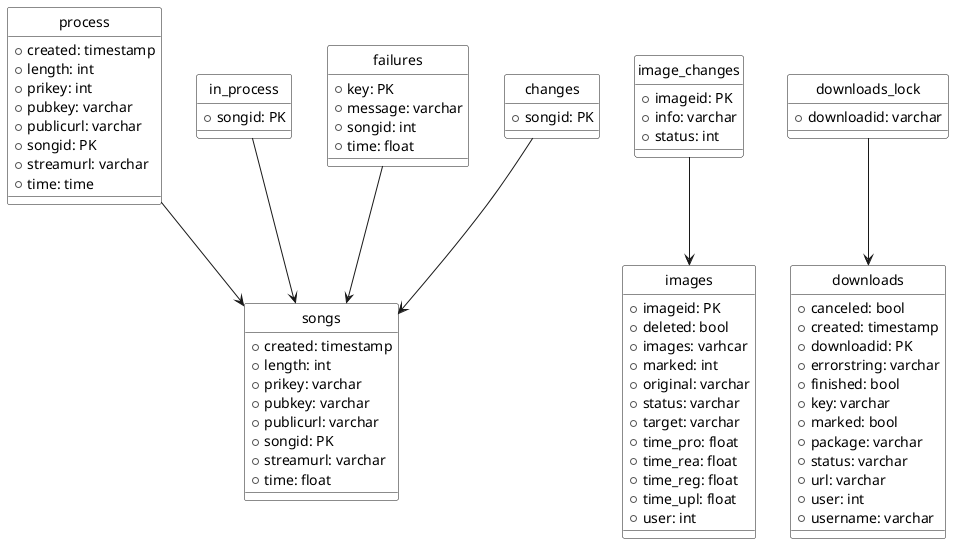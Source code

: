 @startuml

skinparam monochrome true
skinparam backgroundColor transparent
skinparam classBackgroundColor transparent
skinparam style strictuml

' title Rethink DB models

class process {
    + created: timestamp
    + length: int
    + prikey: int
    + pubkey: varchar
    + publicurl: varchar
    + songid: PK
    + streamurl: varchar
    + time: time
}

process-->songs
in_process-->songs
failures-->songs
changes-->songs
image_changes-->images
downloads_lock-->downloads

class songs {
    + created: timestamp
    + length: int
    + prikey: varchar
    + pubkey: varchar
    + publicurl: varchar
    + songid: PK
    + streamurl: varchar
    + time: float
}

class in_process {
    + songid: PK
}

class failures {
    + key: PK
    + message: varchar
    + songid: int
    + time: float
}

class changes {
    + songid: PK
}

class downloads {
    + canceled: bool
    + created: timestamp
    + downloadid: PK
    + errorstring: varchar
    + finished: bool
    + key: varchar
    + marked: bool
    + package: varchar
    + status: varchar
    + url: varchar
    + user: int
    + username: varchar
}

class downloads_lock {
    + downloadid: varchar
}

class images {
    + imageid: PK
    + deleted: bool
    + images: varhcar
    + marked: int
    + original: varchar
    + status: varchar
    + target: varchar
    + time_pro: float
    + time_rea: float
    + time_reg: float
    + time_upl: float
    + user: int
}

class image_changes {
   + imageid: PK
   + info: varchar
   + status: int
}


@enduml
